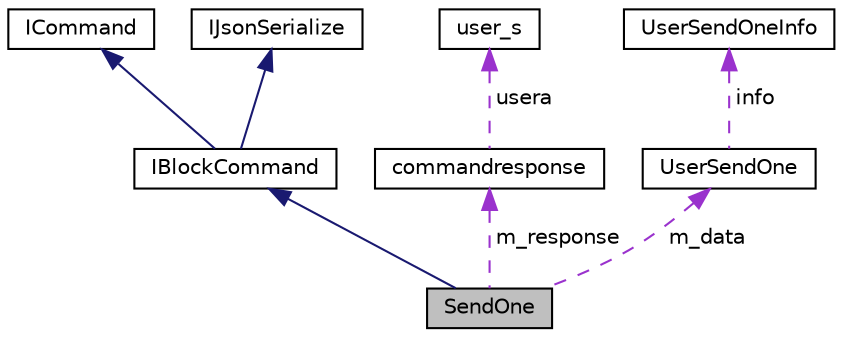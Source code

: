 digraph "SendOne"
{
  edge [fontname="Helvetica",fontsize="10",labelfontname="Helvetica",labelfontsize="10"];
  node [fontname="Helvetica",fontsize="10",shape=record];
  Node4 [label="SendOne",height=0.2,width=0.4,color="black", fillcolor="grey75", style="filled", fontcolor="black"];
  Node5 -> Node4 [dir="back",color="midnightblue",fontsize="10",style="solid",fontname="Helvetica"];
  Node5 [label="IBlockCommand",height=0.2,width=0.4,color="black", fillcolor="white", style="filled",URL="$class_i_block_command.html",tooltip="Base interface for command. It combain ICommand and IJsonSerialize Interface. "];
  Node6 -> Node5 [dir="back",color="midnightblue",fontsize="10",style="solid",fontname="Helvetica"];
  Node6 [label="ICommand",height=0.2,width=0.4,color="black", fillcolor="white", style="filled",URL="$class_i_command.html",tooltip="Command Interface. Base class for all command. "];
  Node7 -> Node5 [dir="back",color="midnightblue",fontsize="10",style="solid",fontname="Helvetica"];
  Node7 [label="IJsonSerialize",height=0.2,width=0.4,color="black", fillcolor="white", style="filled",URL="$class_i_json_serialize.html",tooltip="Interface which allow convert command data to JSON or string. Not used for now. "];
  Node8 -> Node4 [dir="back",color="darkorchid3",fontsize="10",style="dashed",label=" m_response" ,fontname="Helvetica"];
  Node8 [label="commandresponse",height=0.2,width=0.4,color="black", fillcolor="white", style="filled",URL="$structcommandresponse.html",tooltip="Struct data for all command which are changed blockchain data. "];
  Node9 -> Node8 [dir="back",color="darkorchid3",fontsize="10",style="dashed",label=" usera" ,fontname="Helvetica"];
  Node9 [label="user_s",height=0.2,width=0.4,color="black", fillcolor="white", style="filled",URL="$structuser__s.html"];
  Node10 -> Node4 [dir="back",color="darkorchid3",fontsize="10",style="dashed",label=" m_data" ,fontname="Helvetica"];
  Node10 [label="UserSendOne",height=0.2,width=0.4,color="black", fillcolor="white", style="filled",URL="$struct_user_send_one.html",tooltip="Struct used in send one command (TXSTYPE_PUT) "];
  Node11 -> Node10 [dir="back",color="darkorchid3",fontsize="10",style="dashed",label=" info" ,fontname="Helvetica"];
  Node11 [label="UserSendOneInfo",height=0.2,width=0.4,color="black", fillcolor="white", style="filled",URL="$struct_user_send_one_info.html",tooltip="User info used in send one command (TXSTYPE_PUT) "];
}
